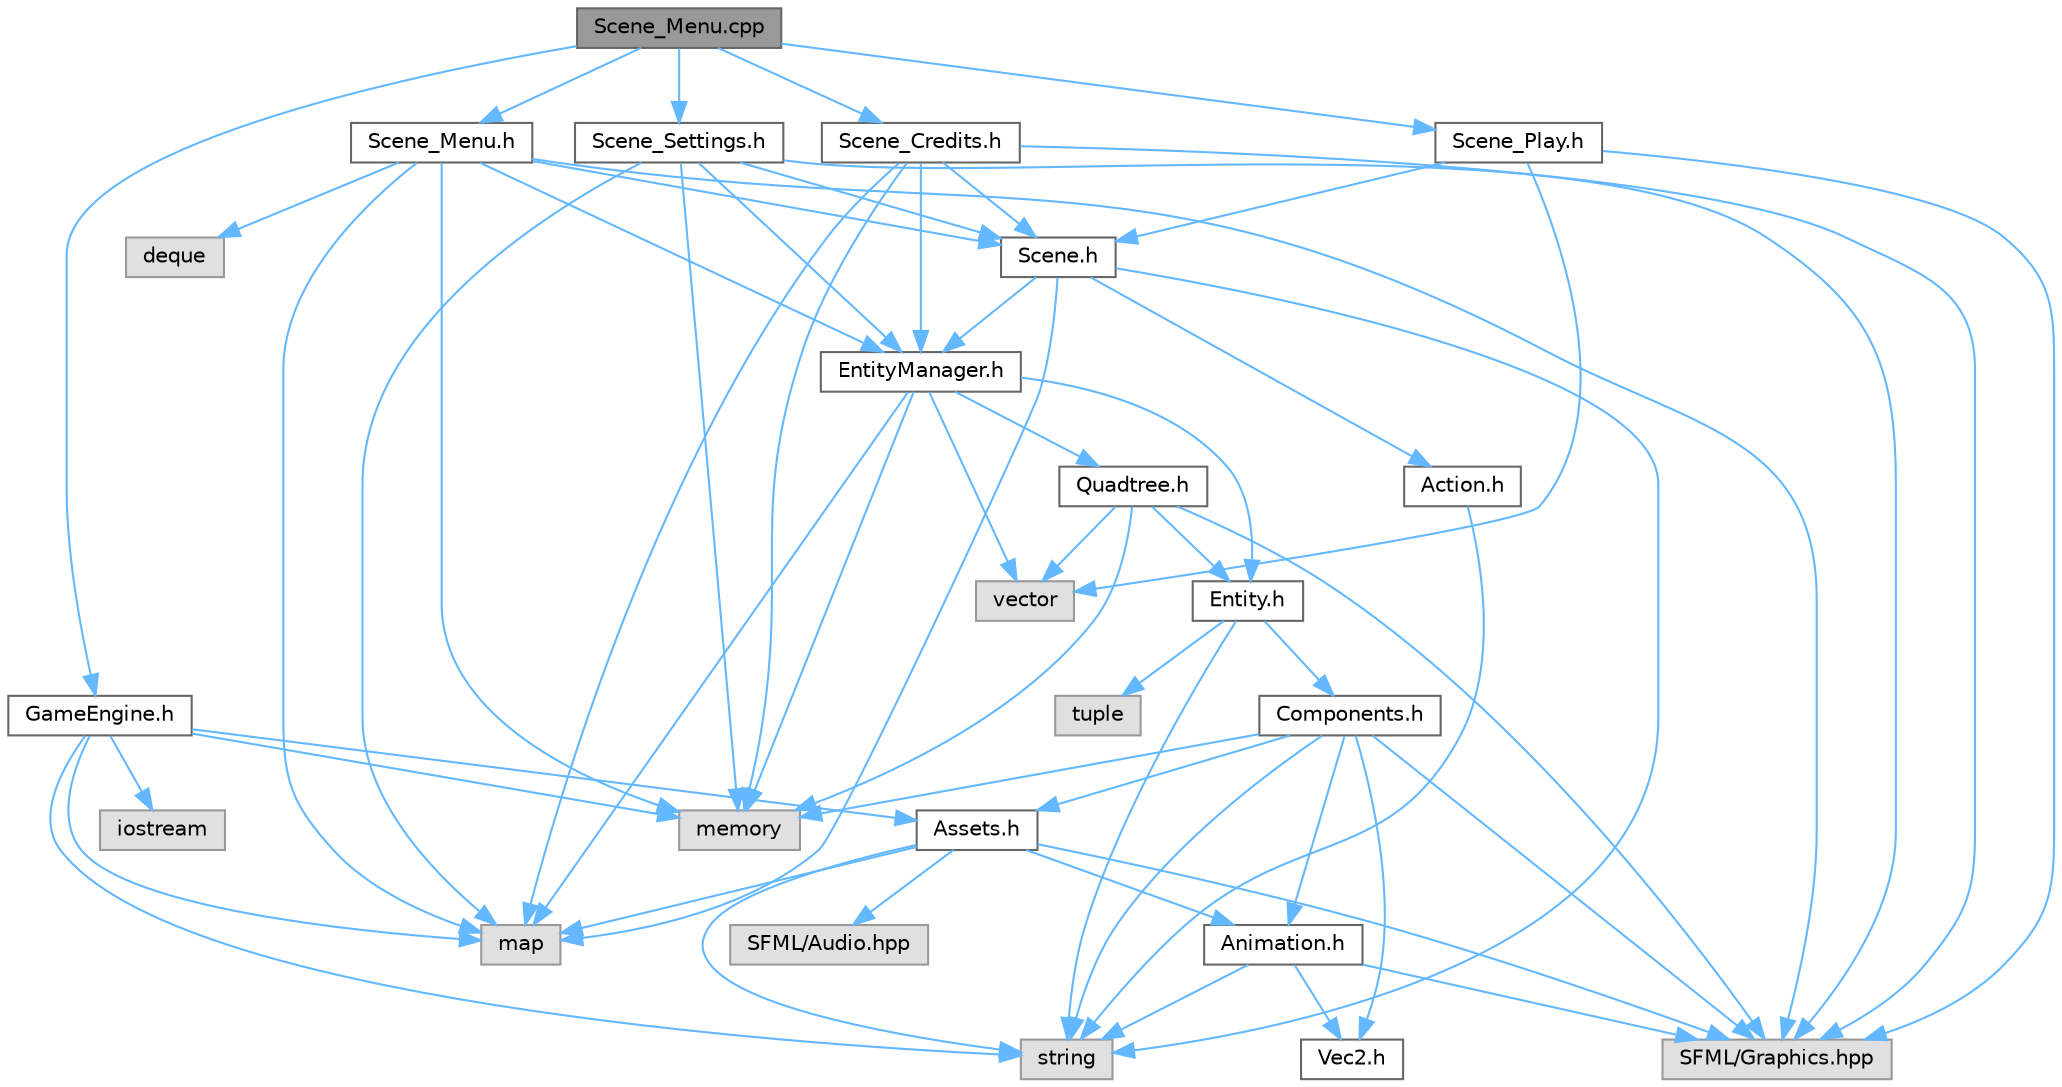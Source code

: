 digraph "Scene_Menu.cpp"
{
 // LATEX_PDF_SIZE
  bgcolor="transparent";
  edge [fontname=Helvetica,fontsize=10,labelfontname=Helvetica,labelfontsize=10];
  node [fontname=Helvetica,fontsize=10,shape=box,height=0.2,width=0.4];
  Node1 [id="Node000001",label="Scene_Menu.cpp",height=0.2,width=0.4,color="gray40", fillcolor="grey60", style="filled", fontcolor="black",tooltip=" "];
  Node1 -> Node2 [id="edge61_Node000001_Node000002",color="steelblue1",style="solid",tooltip=" "];
  Node2 [id="Node000002",label="Scene_Menu.h",height=0.2,width=0.4,color="grey40", fillcolor="white", style="filled",URL="$_scene___menu_8h.html",tooltip=" "];
  Node2 -> Node3 [id="edge62_Node000002_Node000003",color="steelblue1",style="solid",tooltip=" "];
  Node3 [id="Node000003",label="Scene.h",height=0.2,width=0.4,color="grey40", fillcolor="white", style="filled",URL="$_scene_8h.html",tooltip=" "];
  Node3 -> Node4 [id="edge63_Node000003_Node000004",color="steelblue1",style="solid",tooltip=" "];
  Node4 [id="Node000004",label="map",height=0.2,width=0.4,color="grey60", fillcolor="#E0E0E0", style="filled",tooltip=" "];
  Node3 -> Node5 [id="edge64_Node000003_Node000005",color="steelblue1",style="solid",tooltip=" "];
  Node5 [id="Node000005",label="string",height=0.2,width=0.4,color="grey60", fillcolor="#E0E0E0", style="filled",tooltip=" "];
  Node3 -> Node6 [id="edge65_Node000003_Node000006",color="steelblue1",style="solid",tooltip=" "];
  Node6 [id="Node000006",label="Action.h",height=0.2,width=0.4,color="grey40", fillcolor="white", style="filled",URL="$_action_8h.html",tooltip=" "];
  Node6 -> Node5 [id="edge66_Node000006_Node000005",color="steelblue1",style="solid",tooltip=" "];
  Node3 -> Node7 [id="edge67_Node000003_Node000007",color="steelblue1",style="solid",tooltip=" "];
  Node7 [id="Node000007",label="EntityManager.h",height=0.2,width=0.4,color="grey40", fillcolor="white", style="filled",URL="$_entity_manager_8h.html",tooltip=" "];
  Node7 -> Node8 [id="edge68_Node000007_Node000008",color="steelblue1",style="solid",tooltip=" "];
  Node8 [id="Node000008",label="vector",height=0.2,width=0.4,color="grey60", fillcolor="#E0E0E0", style="filled",tooltip=" "];
  Node7 -> Node9 [id="edge69_Node000007_Node000009",color="steelblue1",style="solid",tooltip=" "];
  Node9 [id="Node000009",label="memory",height=0.2,width=0.4,color="grey60", fillcolor="#E0E0E0", style="filled",tooltip=" "];
  Node7 -> Node4 [id="edge70_Node000007_Node000004",color="steelblue1",style="solid",tooltip=" "];
  Node7 -> Node10 [id="edge71_Node000007_Node000010",color="steelblue1",style="solid",tooltip=" "];
  Node10 [id="Node000010",label="Entity.h",height=0.2,width=0.4,color="grey40", fillcolor="white", style="filled",URL="$_entity_8h.html",tooltip=" "];
  Node10 -> Node11 [id="edge72_Node000010_Node000011",color="steelblue1",style="solid",tooltip=" "];
  Node11 [id="Node000011",label="Components.h",height=0.2,width=0.4,color="grey40", fillcolor="white", style="filled",URL="$_components_8h.html",tooltip=" "];
  Node11 -> Node12 [id="edge73_Node000011_Node000012",color="steelblue1",style="solid",tooltip=" "];
  Node12 [id="Node000012",label="Animation.h",height=0.2,width=0.4,color="grey40", fillcolor="white", style="filled",URL="$_animation_8h.html",tooltip=" "];
  Node12 -> Node13 [id="edge74_Node000012_Node000013",color="steelblue1",style="solid",tooltip=" "];
  Node13 [id="Node000013",label="SFML/Graphics.hpp",height=0.2,width=0.4,color="grey60", fillcolor="#E0E0E0", style="filled",tooltip=" "];
  Node12 -> Node14 [id="edge75_Node000012_Node000014",color="steelblue1",style="solid",tooltip=" "];
  Node14 [id="Node000014",label="Vec2.h",height=0.2,width=0.4,color="grey40", fillcolor="white", style="filled",URL="$_vec2_8h.html",tooltip=" "];
  Node12 -> Node5 [id="edge76_Node000012_Node000005",color="steelblue1",style="solid",tooltip=" "];
  Node11 -> Node15 [id="edge77_Node000011_Node000015",color="steelblue1",style="solid",tooltip=" "];
  Node15 [id="Node000015",label="Assets.h",height=0.2,width=0.4,color="grey40", fillcolor="white", style="filled",URL="$_assets_8h.html",tooltip=" "];
  Node15 -> Node4 [id="edge78_Node000015_Node000004",color="steelblue1",style="solid",tooltip=" "];
  Node15 -> Node5 [id="edge79_Node000015_Node000005",color="steelblue1",style="solid",tooltip=" "];
  Node15 -> Node13 [id="edge80_Node000015_Node000013",color="steelblue1",style="solid",tooltip=" "];
  Node15 -> Node16 [id="edge81_Node000015_Node000016",color="steelblue1",style="solid",tooltip=" "];
  Node16 [id="Node000016",label="SFML/Audio.hpp",height=0.2,width=0.4,color="grey60", fillcolor="#E0E0E0", style="filled",tooltip=" "];
  Node15 -> Node12 [id="edge82_Node000015_Node000012",color="steelblue1",style="solid",tooltip=" "];
  Node11 -> Node14 [id="edge83_Node000011_Node000014",color="steelblue1",style="solid",tooltip=" "];
  Node11 -> Node5 [id="edge84_Node000011_Node000005",color="steelblue1",style="solid",tooltip=" "];
  Node11 -> Node13 [id="edge85_Node000011_Node000013",color="steelblue1",style="solid",tooltip=" "];
  Node11 -> Node9 [id="edge86_Node000011_Node000009",color="steelblue1",style="solid",tooltip=" "];
  Node10 -> Node5 [id="edge87_Node000010_Node000005",color="steelblue1",style="solid",tooltip=" "];
  Node10 -> Node17 [id="edge88_Node000010_Node000017",color="steelblue1",style="solid",tooltip=" "];
  Node17 [id="Node000017",label="tuple",height=0.2,width=0.4,color="grey60", fillcolor="#E0E0E0", style="filled",tooltip=" "];
  Node7 -> Node18 [id="edge89_Node000007_Node000018",color="steelblue1",style="solid",tooltip=" "];
  Node18 [id="Node000018",label="Quadtree.h",height=0.2,width=0.4,color="grey40", fillcolor="white", style="filled",URL="$_quadtree_8h.html",tooltip=" "];
  Node18 -> Node13 [id="edge90_Node000018_Node000013",color="steelblue1",style="solid",tooltip=" "];
  Node18 -> Node8 [id="edge91_Node000018_Node000008",color="steelblue1",style="solid",tooltip=" "];
  Node18 -> Node9 [id="edge92_Node000018_Node000009",color="steelblue1",style="solid",tooltip=" "];
  Node18 -> Node10 [id="edge93_Node000018_Node000010",color="steelblue1",style="solid",tooltip=" "];
  Node2 -> Node4 [id="edge94_Node000002_Node000004",color="steelblue1",style="solid",tooltip=" "];
  Node2 -> Node9 [id="edge95_Node000002_Node000009",color="steelblue1",style="solid",tooltip=" "];
  Node2 -> Node19 [id="edge96_Node000002_Node000019",color="steelblue1",style="solid",tooltip=" "];
  Node19 [id="Node000019",label="deque",height=0.2,width=0.4,color="grey60", fillcolor="#E0E0E0", style="filled",tooltip=" "];
  Node2 -> Node13 [id="edge97_Node000002_Node000013",color="steelblue1",style="solid",tooltip=" "];
  Node2 -> Node7 [id="edge98_Node000002_Node000007",color="steelblue1",style="solid",tooltip=" "];
  Node1 -> Node20 [id="edge99_Node000001_Node000020",color="steelblue1",style="solid",tooltip=" "];
  Node20 [id="Node000020",label="Scene_Play.h",height=0.2,width=0.4,color="grey40", fillcolor="white", style="filled",URL="$_scene___play_8h.html",tooltip=" "];
  Node20 -> Node3 [id="edge100_Node000020_Node000003",color="steelblue1",style="solid",tooltip=" "];
  Node20 -> Node8 [id="edge101_Node000020_Node000008",color="steelblue1",style="solid",tooltip=" "];
  Node20 -> Node13 [id="edge102_Node000020_Node000013",color="steelblue1",style="solid",tooltip=" "];
  Node1 -> Node21 [id="edge103_Node000001_Node000021",color="steelblue1",style="solid",tooltip=" "];
  Node21 [id="Node000021",label="Scene_Settings.h",height=0.2,width=0.4,color="grey40", fillcolor="white", style="filled",URL="$_scene___settings_8h.html",tooltip=" "];
  Node21 -> Node7 [id="edge104_Node000021_Node000007",color="steelblue1",style="solid",tooltip=" "];
  Node21 -> Node3 [id="edge105_Node000021_Node000003",color="steelblue1",style="solid",tooltip=" "];
  Node21 -> Node4 [id="edge106_Node000021_Node000004",color="steelblue1",style="solid",tooltip=" "];
  Node21 -> Node9 [id="edge107_Node000021_Node000009",color="steelblue1",style="solid",tooltip=" "];
  Node21 -> Node13 [id="edge108_Node000021_Node000013",color="steelblue1",style="solid",tooltip=" "];
  Node1 -> Node22 [id="edge109_Node000001_Node000022",color="steelblue1",style="solid",tooltip=" "];
  Node22 [id="Node000022",label="Scene_Credits.h",height=0.2,width=0.4,color="grey40", fillcolor="white", style="filled",URL="$_scene___credits_8h.html",tooltip=" "];
  Node22 -> Node7 [id="edge110_Node000022_Node000007",color="steelblue1",style="solid",tooltip=" "];
  Node22 -> Node3 [id="edge111_Node000022_Node000003",color="steelblue1",style="solid",tooltip=" "];
  Node22 -> Node4 [id="edge112_Node000022_Node000004",color="steelblue1",style="solid",tooltip=" "];
  Node22 -> Node9 [id="edge113_Node000022_Node000009",color="steelblue1",style="solid",tooltip=" "];
  Node22 -> Node13 [id="edge114_Node000022_Node000013",color="steelblue1",style="solid",tooltip=" "];
  Node1 -> Node23 [id="edge115_Node000001_Node000023",color="steelblue1",style="solid",tooltip=" "];
  Node23 [id="Node000023",label="GameEngine.h",height=0.2,width=0.4,color="grey40", fillcolor="white", style="filled",URL="$_game_engine_8h.html",tooltip=" "];
  Node23 -> Node15 [id="edge116_Node000023_Node000015",color="steelblue1",style="solid",tooltip=" "];
  Node23 -> Node9 [id="edge117_Node000023_Node000009",color="steelblue1",style="solid",tooltip=" "];
  Node23 -> Node4 [id="edge118_Node000023_Node000004",color="steelblue1",style="solid",tooltip=" "];
  Node23 -> Node5 [id="edge119_Node000023_Node000005",color="steelblue1",style="solid",tooltip=" "];
  Node23 -> Node24 [id="edge120_Node000023_Node000024",color="steelblue1",style="solid",tooltip=" "];
  Node24 [id="Node000024",label="iostream",height=0.2,width=0.4,color="grey60", fillcolor="#E0E0E0", style="filled",tooltip=" "];
}
